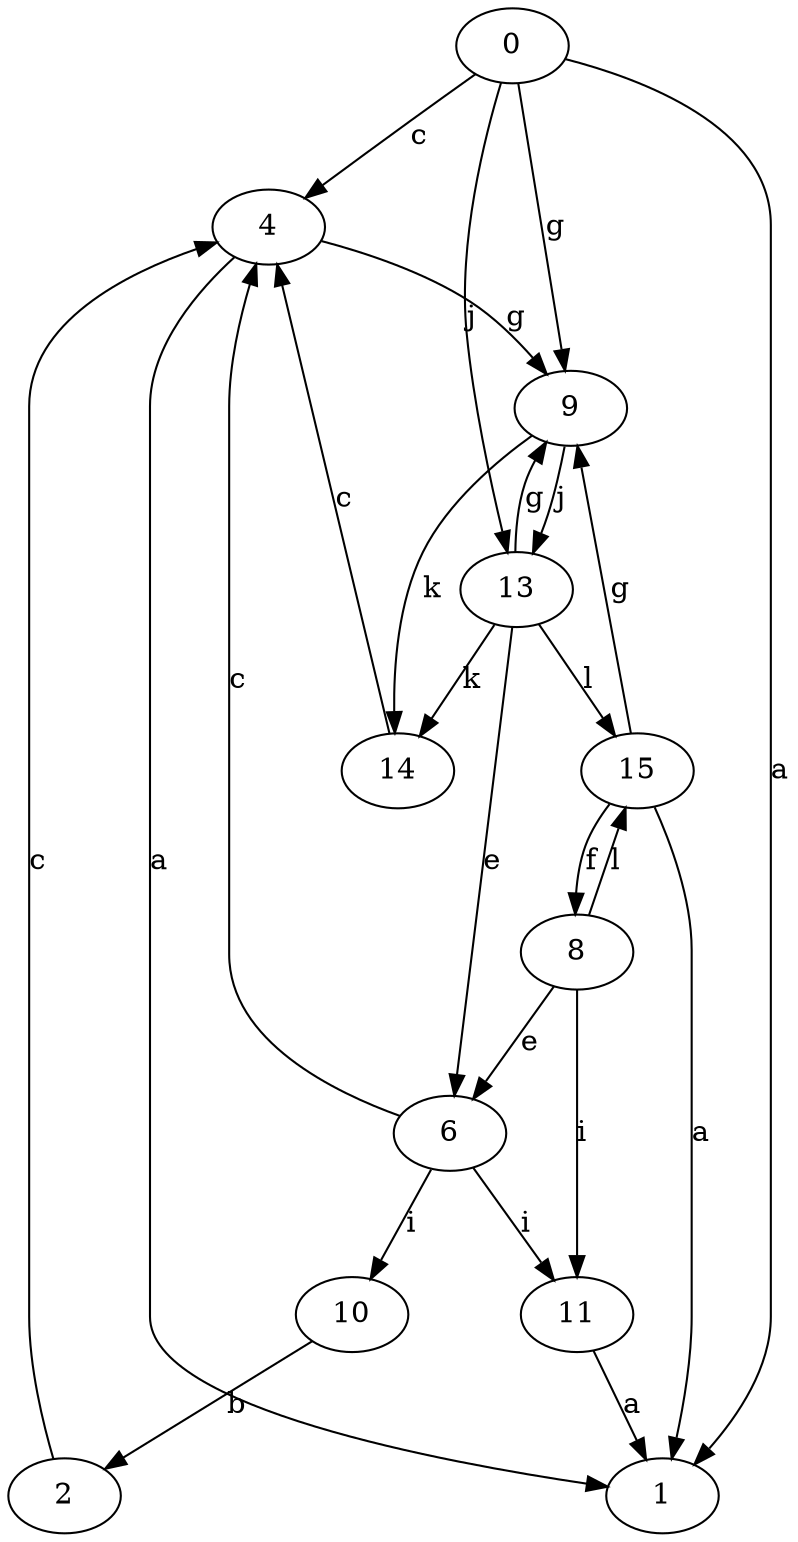 strict digraph  {
0;
1;
2;
4;
6;
8;
9;
10;
11;
13;
14;
15;
0 -> 1  [label=a];
0 -> 4  [label=c];
0 -> 9  [label=g];
0 -> 13  [label=j];
2 -> 4  [label=c];
4 -> 1  [label=a];
4 -> 9  [label=g];
6 -> 4  [label=c];
6 -> 10  [label=i];
6 -> 11  [label=i];
8 -> 6  [label=e];
8 -> 11  [label=i];
8 -> 15  [label=l];
9 -> 13  [label=j];
9 -> 14  [label=k];
10 -> 2  [label=b];
11 -> 1  [label=a];
13 -> 6  [label=e];
13 -> 9  [label=g];
13 -> 14  [label=k];
13 -> 15  [label=l];
14 -> 4  [label=c];
15 -> 1  [label=a];
15 -> 8  [label=f];
15 -> 9  [label=g];
}
